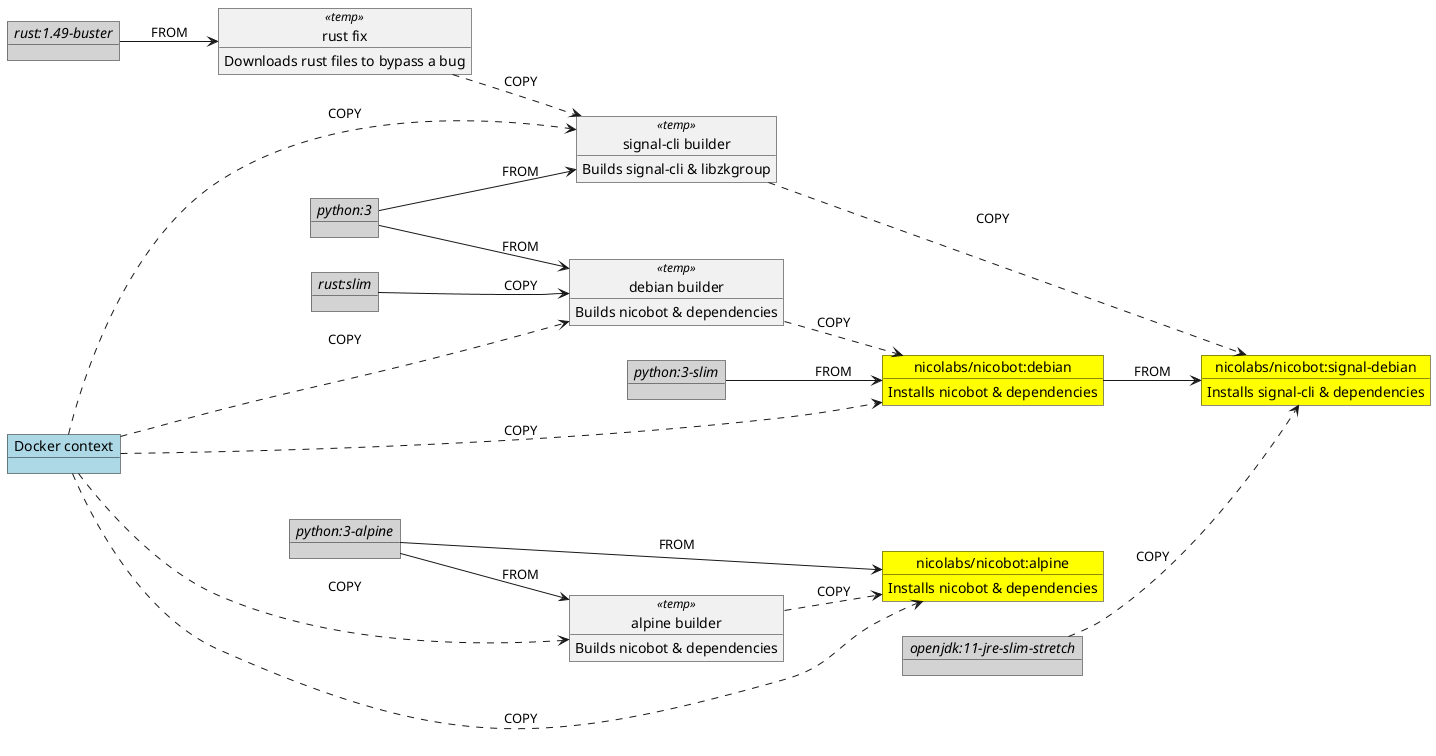 @startuml

' Basic style
!$dockercontext = "#lightblue"
!$baseimage = "#lightgray"
!$finalimage = "#yellow"
!$tempimage = ""

left to right direction


''''''''''''''''''''''''
' debian.Dockerfile
''''''''''''''''''''''''

object "Docker context" as docker_context $dockercontext
object "<i>python:3</i>" as python3 $baseimage
object "<i>python:3-slim</i>" as python3_slim $baseimage
object "<i>rust:slim</i>" as rust_slim $baseimage
object "debian builder" as nicobot_debian_builder <<temp>> $tempimage {
    Builds nicobot & dependencies
}
object "nicolabs/nicobot:debian" as nicobot_debian $finalimage {
    Installs nicobot & dependencies
}

python3 --> nicobot_debian_builder : FROM
rust_slim --> nicobot_debian_builder : COPY
docker_context ...> nicobot_debian_builder : COPY

python3_slim --> nicobot_debian : FROM
nicobot_debian_builder ..> nicobot_debian : COPY
docker_context ...> nicobot_debian : COPY


''''''''''''''''''''''''
' signal-debian.Dockerfile
''''''''''''''''''''''''

object "<i>rust:1.49-buster</i>" as rust $baseimage
object "<i>openjdk:11-jre-slim-stretch</i>" as openjdk_slim $baseimage
object "rust fix" as nicobot_rust_fix <<temp>> $tempimage {
    Downloads rust files to bypass a bug
}
object "signal-cli builder" as nicobot_signal_builder <<temp>> $tempimage {
    Builds signal-cli & libzkgroup
}
object "nicolabs/nicobot:signal-debian" as nicobot_debian_signal $finalimage {
    Installs signal-cli & dependencies
}

rust --> nicobot_rust_fix : FROM

python3 --> nicobot_signal_builder : FROM
docker_context ...> nicobot_signal_builder : COPY
nicobot_rust_fix ..> nicobot_signal_builder : COPY

nicobot_debian --> nicobot_debian_signal : FROM
openjdk_slim ..> nicobot_debian_signal : COPY
nicobot_signal_builder ..> nicobot_debian_signal : COPY


''''''''''''''''''''''''
' alpine.Dockerfile
''''''''''''''''''''''''

object "<i>python:3-alpine</i>" as python3_alpine $baseimage
object "alpine builder" as nicobot_alpine_builder <<temp>> $tempimage {
    Builds nicobot & dependencies
}
object "nicolabs/nicobot:alpine" as nicobot_alpine $finalimage {
    Installs nicobot & dependencies
}

python3_alpine --> nicobot_alpine_builder : FROM
docker_context ...> nicobot_alpine_builder : COPY

python3_alpine --> nicobot_alpine : FROM
nicobot_alpine_builder ..> nicobot_alpine : COPY
docker_context ...> nicobot_alpine : COPY


@enduml
